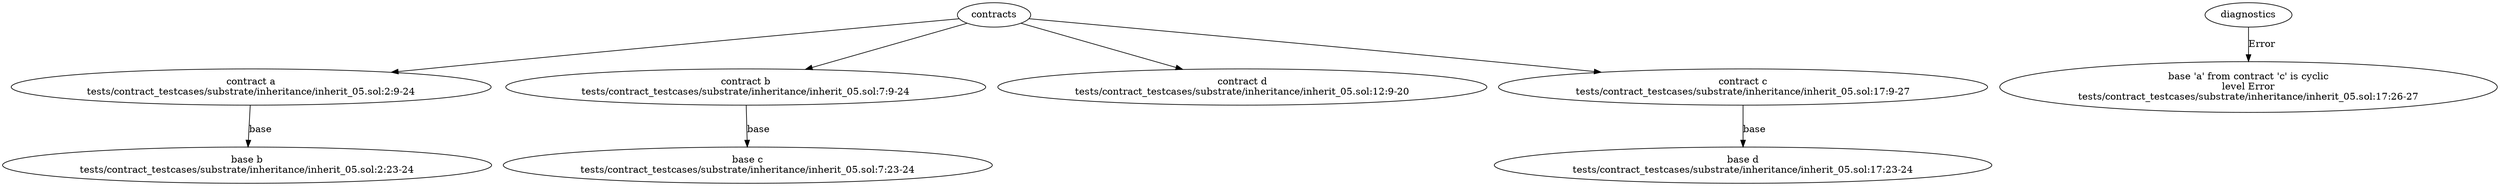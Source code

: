 strict digraph "tests/contract_testcases/substrate/inheritance/inherit_05.sol" {
	contract [label="contract a\ntests/contract_testcases/substrate/inheritance/inherit_05.sol:2:9-24"]
	base [label="base b\ntests/contract_testcases/substrate/inheritance/inherit_05.sol:2:23-24"]
	contract_4 [label="contract b\ntests/contract_testcases/substrate/inheritance/inherit_05.sol:7:9-24"]
	base_5 [label="base c\ntests/contract_testcases/substrate/inheritance/inherit_05.sol:7:23-24"]
	contract_6 [label="contract d\ntests/contract_testcases/substrate/inheritance/inherit_05.sol:12:9-20"]
	contract_7 [label="contract c\ntests/contract_testcases/substrate/inheritance/inherit_05.sol:17:9-27"]
	base_8 [label="base d\ntests/contract_testcases/substrate/inheritance/inherit_05.sol:17:23-24"]
	diagnostic [label="base 'a' from contract 'c' is cyclic\nlevel Error\ntests/contract_testcases/substrate/inheritance/inherit_05.sol:17:26-27"]
	contracts -> contract
	contract -> base [label="base"]
	contracts -> contract_4
	contract_4 -> base_5 [label="base"]
	contracts -> contract_6
	contracts -> contract_7
	contract_7 -> base_8 [label="base"]
	diagnostics -> diagnostic [label="Error"]
}
